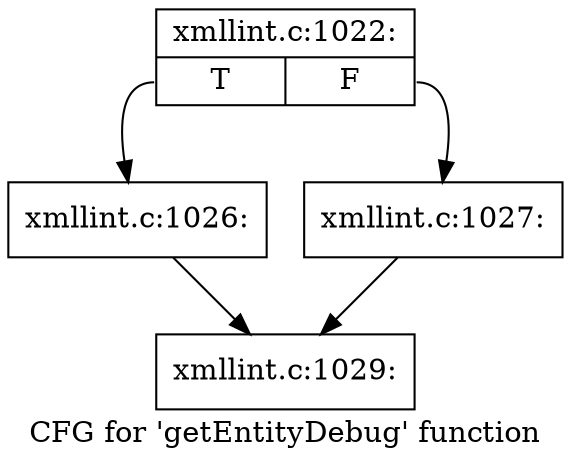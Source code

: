 digraph "CFG for 'getEntityDebug' function" {
	label="CFG for 'getEntityDebug' function";

	Node0x556d1b54f630 [shape=record,label="{xmllint.c:1022:|{<s0>T|<s1>F}}"];
	Node0x556d1b54f630:s0 -> Node0x556d1b550970;
	Node0x556d1b54f630:s1 -> Node0x556d1b5509c0;
	Node0x556d1b550970 [shape=record,label="{xmllint.c:1026:}"];
	Node0x556d1b550970 -> Node0x556d1b54f680;
	Node0x556d1b5509c0 [shape=record,label="{xmllint.c:1027:}"];
	Node0x556d1b5509c0 -> Node0x556d1b54f680;
	Node0x556d1b54f680 [shape=record,label="{xmllint.c:1029:}"];
}
